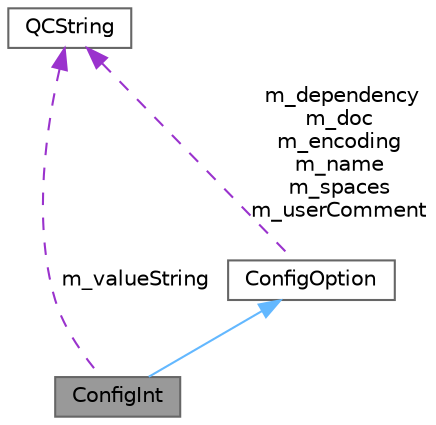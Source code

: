 digraph "ConfigInt"
{
 // INTERACTIVE_SVG=YES
 // LATEX_PDF_SIZE
  bgcolor="transparent";
  edge [fontname=Helvetica,fontsize=10,labelfontname=Helvetica,labelfontsize=10];
  node [fontname=Helvetica,fontsize=10,shape=box,height=0.2,width=0.4];
  Node1 [label="ConfigInt",height=0.2,width=0.4,color="gray40", fillcolor="grey60", style="filled", fontcolor="black",tooltip="Class representing an integer type option."];
  Node2 -> Node1 [dir="back",color="steelblue1",style="solid"];
  Node2 [label="ConfigOption",height=0.2,width=0.4,color="gray40", fillcolor="white", style="filled",URL="$d2/dd3/class_config_option.html",tooltip="Abstract base class for any configuration option."];
  Node3 -> Node2 [dir="back",color="darkorchid3",style="dashed",label=" m_dependency\nm_doc\nm_encoding\nm_name\nm_spaces\nm_userComment" ];
  Node3 [label="QCString",height=0.2,width=0.4,color="gray40", fillcolor="white", style="filled",URL="$d9/d45/class_q_c_string.html",tooltip="This is an alternative implementation of QCString."];
  Node3 -> Node1 [dir="back",color="darkorchid3",style="dashed",label=" m_valueString" ];
}
